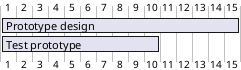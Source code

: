 @startgantt simple
/'
You are very welcome to create a new discussion on this future syntax. Your feedbacks, ideas and suggestions help
us to find the right solution.
The Gantt is described in natural language, using very simple sentences (subject-verb-complement).

Tasks defined using square bracket. Their durations are defined using the last verb:
'/
[Prototype design] lasts 15 days
[Test prototype] lasts 10 days
@endgantt